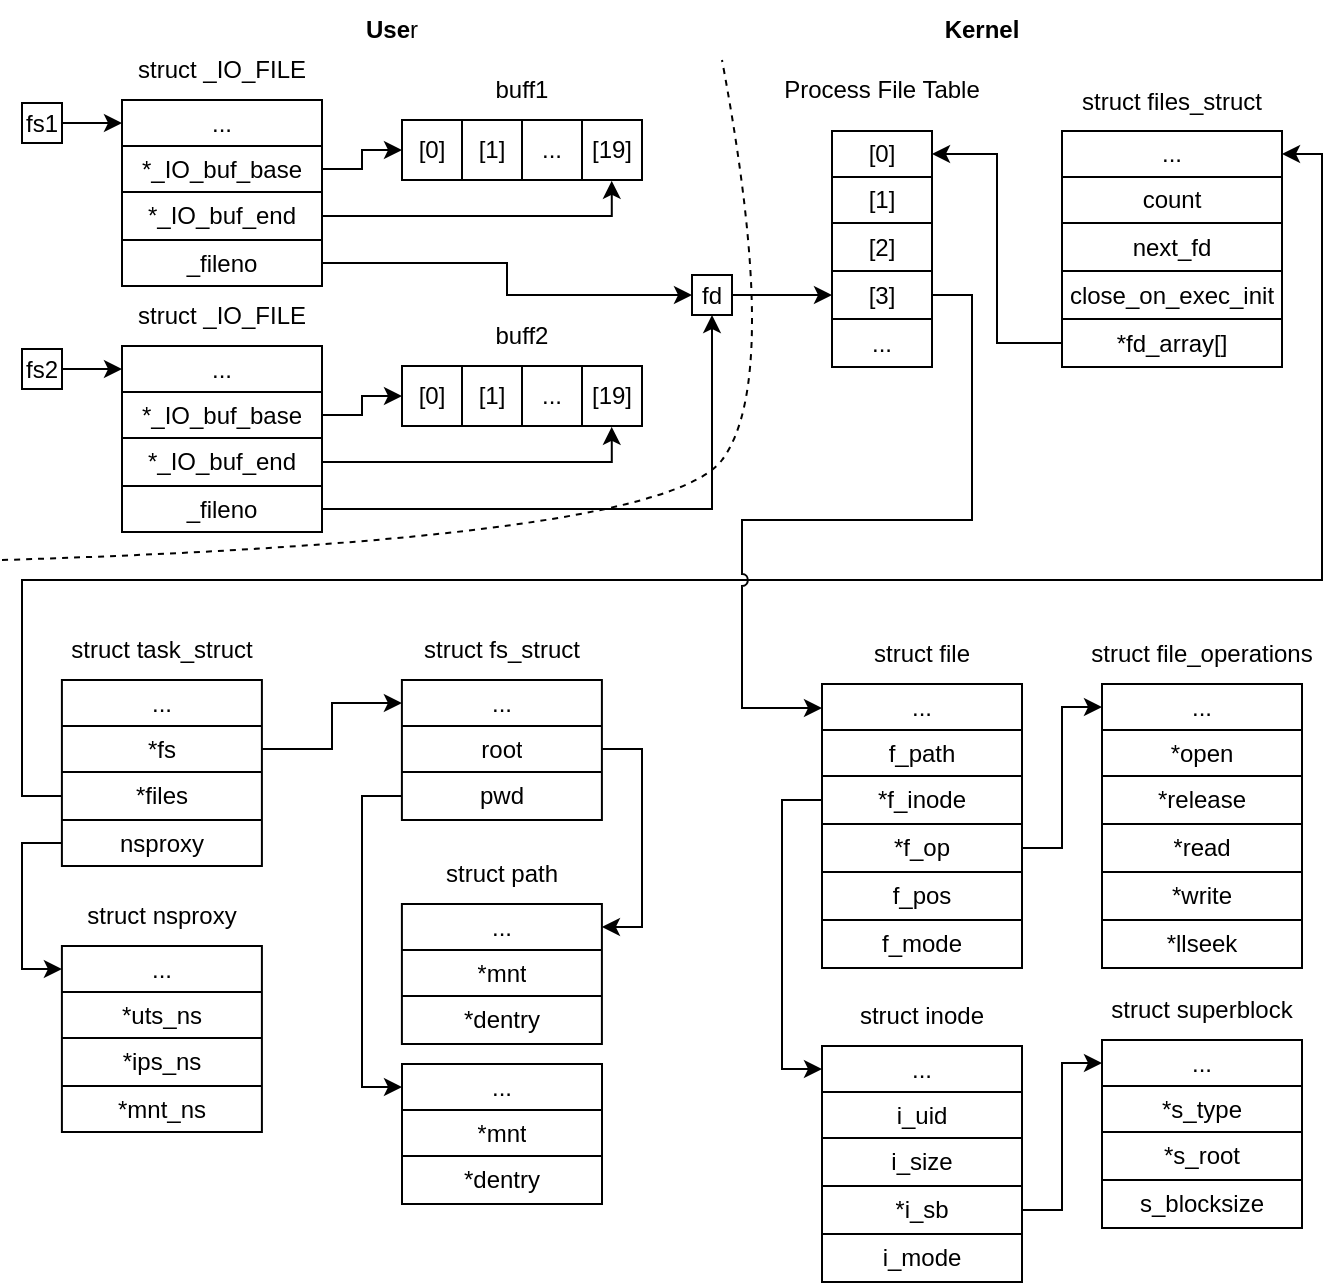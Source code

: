 <mxfile version="15.6.8" type="device"><diagram id="x1GnU7gSqUVkXfcLxDZt" name="Page-1"><mxGraphModel dx="1422" dy="762" grid="1" gridSize="10" guides="1" tooltips="1" connect="1" arrows="1" fold="1" page="1" pageScale="1" pageWidth="827" pageHeight="1169" math="0" shadow="0"><root><mxCell id="0"/><mxCell id="1" parent="0"/><mxCell id="FP6eLeNz5vjG0Wg2qkaE-1" value="" style="shape=table;html=1;whiteSpace=wrap;startSize=0;container=1;collapsible=0;childLayout=tableLayout;" vertex="1" parent="1"><mxGeometry x="59.95" y="350" width="100" height="93" as="geometry"/></mxCell><mxCell id="FP6eLeNz5vjG0Wg2qkaE-2" style="shape=tableRow;horizontal=0;startSize=0;swimlaneHead=0;swimlaneBody=0;top=0;left=0;bottom=0;right=0;collapsible=0;dropTarget=0;fillColor=none;points=[[0,0.5],[1,0.5]];portConstraint=eastwest;" vertex="1" parent="FP6eLeNz5vjG0Wg2qkaE-1"><mxGeometry width="100" height="23" as="geometry"/></mxCell><mxCell id="FP6eLeNz5vjG0Wg2qkaE-3" value="..." style="shape=partialRectangle;html=1;whiteSpace=wrap;connectable=0;fillColor=none;top=0;left=0;bottom=0;right=0;overflow=hidden;" vertex="1" parent="FP6eLeNz5vjG0Wg2qkaE-2"><mxGeometry width="100" height="23" as="geometry"><mxRectangle width="100" height="23" as="alternateBounds"/></mxGeometry></mxCell><mxCell id="FP6eLeNz5vjG0Wg2qkaE-4" value="" style="shape=tableRow;horizontal=0;startSize=0;swimlaneHead=0;swimlaneBody=0;top=0;left=0;bottom=0;right=0;collapsible=0;dropTarget=0;fillColor=none;points=[[0,0.5],[1,0.5]];portConstraint=eastwest;" vertex="1" parent="FP6eLeNz5vjG0Wg2qkaE-1"><mxGeometry y="23" width="100" height="23" as="geometry"/></mxCell><mxCell id="FP6eLeNz5vjG0Wg2qkaE-5" value="*fs" style="shape=partialRectangle;html=1;whiteSpace=wrap;connectable=0;fillColor=none;top=0;left=0;bottom=0;right=0;overflow=hidden;" vertex="1" parent="FP6eLeNz5vjG0Wg2qkaE-4"><mxGeometry width="100" height="23" as="geometry"><mxRectangle width="100" height="23" as="alternateBounds"/></mxGeometry></mxCell><mxCell id="FP6eLeNz5vjG0Wg2qkaE-6" value="" style="shape=tableRow;horizontal=0;startSize=0;swimlaneHead=0;swimlaneBody=0;top=0;left=0;bottom=0;right=0;collapsible=0;dropTarget=0;fillColor=none;points=[[0,0.5],[1,0.5]];portConstraint=eastwest;" vertex="1" parent="FP6eLeNz5vjG0Wg2qkaE-1"><mxGeometry y="46" width="100" height="24" as="geometry"/></mxCell><mxCell id="FP6eLeNz5vjG0Wg2qkaE-7" value="*files" style="shape=partialRectangle;html=1;whiteSpace=wrap;connectable=0;fillColor=none;top=0;left=0;bottom=0;right=0;overflow=hidden;" vertex="1" parent="FP6eLeNz5vjG0Wg2qkaE-6"><mxGeometry width="100" height="24" as="geometry"><mxRectangle width="100" height="24" as="alternateBounds"/></mxGeometry></mxCell><mxCell id="FP6eLeNz5vjG0Wg2qkaE-8" value="" style="shape=tableRow;horizontal=0;startSize=0;swimlaneHead=0;swimlaneBody=0;top=0;left=0;bottom=0;right=0;collapsible=0;dropTarget=0;fillColor=none;points=[[0,0.5],[1,0.5]];portConstraint=eastwest;" vertex="1" parent="FP6eLeNz5vjG0Wg2qkaE-1"><mxGeometry y="70" width="100" height="23" as="geometry"/></mxCell><mxCell id="FP6eLeNz5vjG0Wg2qkaE-9" value="nsproxy" style="shape=partialRectangle;html=1;whiteSpace=wrap;connectable=0;fillColor=none;top=0;left=0;bottom=0;right=0;overflow=hidden;" vertex="1" parent="FP6eLeNz5vjG0Wg2qkaE-8"><mxGeometry width="100" height="23" as="geometry"><mxRectangle width="100" height="23" as="alternateBounds"/></mxGeometry></mxCell><mxCell id="FP6eLeNz5vjG0Wg2qkaE-10" value="struct task_struct" style="text;html=1;strokeColor=none;fillColor=none;align=center;verticalAlign=middle;whiteSpace=wrap;rounded=0;" vertex="1" parent="1"><mxGeometry x="49.95" y="320" width="120" height="30" as="geometry"/></mxCell><mxCell id="FP6eLeNz5vjG0Wg2qkaE-11" value="" style="shape=table;html=1;whiteSpace=wrap;startSize=0;container=1;collapsible=0;childLayout=tableLayout;" vertex="1" parent="1"><mxGeometry x="59.95" y="483" width="100" height="93" as="geometry"/></mxCell><mxCell id="FP6eLeNz5vjG0Wg2qkaE-12" style="shape=tableRow;horizontal=0;startSize=0;swimlaneHead=0;swimlaneBody=0;top=0;left=0;bottom=0;right=0;collapsible=0;dropTarget=0;fillColor=none;points=[[0,0.5],[1,0.5]];portConstraint=eastwest;" vertex="1" parent="FP6eLeNz5vjG0Wg2qkaE-11"><mxGeometry width="100" height="23" as="geometry"/></mxCell><mxCell id="FP6eLeNz5vjG0Wg2qkaE-13" value="..." style="shape=partialRectangle;html=1;whiteSpace=wrap;connectable=0;fillColor=none;top=0;left=0;bottom=0;right=0;overflow=hidden;" vertex="1" parent="FP6eLeNz5vjG0Wg2qkaE-12"><mxGeometry width="100" height="23" as="geometry"><mxRectangle width="100" height="23" as="alternateBounds"/></mxGeometry></mxCell><mxCell id="FP6eLeNz5vjG0Wg2qkaE-14" value="" style="shape=tableRow;horizontal=0;startSize=0;swimlaneHead=0;swimlaneBody=0;top=0;left=0;bottom=0;right=0;collapsible=0;dropTarget=0;fillColor=none;points=[[0,0.5],[1,0.5]];portConstraint=eastwest;" vertex="1" parent="FP6eLeNz5vjG0Wg2qkaE-11"><mxGeometry y="23" width="100" height="23" as="geometry"/></mxCell><mxCell id="FP6eLeNz5vjG0Wg2qkaE-15" value="*uts_ns" style="shape=partialRectangle;html=1;whiteSpace=wrap;connectable=0;fillColor=none;top=0;left=0;bottom=0;right=0;overflow=hidden;" vertex="1" parent="FP6eLeNz5vjG0Wg2qkaE-14"><mxGeometry width="100" height="23" as="geometry"><mxRectangle width="100" height="23" as="alternateBounds"/></mxGeometry></mxCell><mxCell id="FP6eLeNz5vjG0Wg2qkaE-16" value="" style="shape=tableRow;horizontal=0;startSize=0;swimlaneHead=0;swimlaneBody=0;top=0;left=0;bottom=0;right=0;collapsible=0;dropTarget=0;fillColor=none;points=[[0,0.5],[1,0.5]];portConstraint=eastwest;" vertex="1" parent="FP6eLeNz5vjG0Wg2qkaE-11"><mxGeometry y="46" width="100" height="24" as="geometry"/></mxCell><mxCell id="FP6eLeNz5vjG0Wg2qkaE-17" value="*ips_ns" style="shape=partialRectangle;html=1;whiteSpace=wrap;connectable=0;fillColor=none;top=0;left=0;bottom=0;right=0;overflow=hidden;" vertex="1" parent="FP6eLeNz5vjG0Wg2qkaE-16"><mxGeometry width="100" height="24" as="geometry"><mxRectangle width="100" height="24" as="alternateBounds"/></mxGeometry></mxCell><mxCell id="FP6eLeNz5vjG0Wg2qkaE-18" value="" style="shape=tableRow;horizontal=0;startSize=0;swimlaneHead=0;swimlaneBody=0;top=0;left=0;bottom=0;right=0;collapsible=0;dropTarget=0;fillColor=none;points=[[0,0.5],[1,0.5]];portConstraint=eastwest;" vertex="1" parent="FP6eLeNz5vjG0Wg2qkaE-11"><mxGeometry y="70" width="100" height="23" as="geometry"/></mxCell><mxCell id="FP6eLeNz5vjG0Wg2qkaE-19" value="*mnt_ns" style="shape=partialRectangle;html=1;whiteSpace=wrap;connectable=0;fillColor=none;top=0;left=0;bottom=0;right=0;overflow=hidden;" vertex="1" parent="FP6eLeNz5vjG0Wg2qkaE-18"><mxGeometry width="100" height="23" as="geometry"><mxRectangle width="100" height="23" as="alternateBounds"/></mxGeometry></mxCell><mxCell id="FP6eLeNz5vjG0Wg2qkaE-20" value="struct nsproxy" style="text;html=1;strokeColor=none;fillColor=none;align=center;verticalAlign=middle;whiteSpace=wrap;rounded=0;" vertex="1" parent="1"><mxGeometry x="49.95" y="453" width="120" height="30" as="geometry"/></mxCell><mxCell id="FP6eLeNz5vjG0Wg2qkaE-21" style="edgeStyle=orthogonalEdgeStyle;rounded=0;orthogonalLoop=1;jettySize=auto;html=1;entryX=0;entryY=0.5;entryDx=0;entryDy=0;" edge="1" parent="1" source="FP6eLeNz5vjG0Wg2qkaE-8" target="FP6eLeNz5vjG0Wg2qkaE-12"><mxGeometry relative="1" as="geometry"/></mxCell><mxCell id="FP6eLeNz5vjG0Wg2qkaE-22" value="" style="shape=table;html=1;whiteSpace=wrap;startSize=0;container=1;collapsible=0;childLayout=tableLayout;" vertex="1" parent="1"><mxGeometry x="229.95" y="350" width="100" height="70" as="geometry"/></mxCell><mxCell id="FP6eLeNz5vjG0Wg2qkaE-23" style="shape=tableRow;horizontal=0;startSize=0;swimlaneHead=0;swimlaneBody=0;top=0;left=0;bottom=0;right=0;collapsible=0;dropTarget=0;fillColor=none;points=[[0,0.5],[1,0.5]];portConstraint=eastwest;" vertex="1" parent="FP6eLeNz5vjG0Wg2qkaE-22"><mxGeometry width="100" height="23" as="geometry"/></mxCell><mxCell id="FP6eLeNz5vjG0Wg2qkaE-24" value="..." style="shape=partialRectangle;html=1;whiteSpace=wrap;connectable=0;fillColor=none;top=0;left=0;bottom=0;right=0;overflow=hidden;" vertex="1" parent="FP6eLeNz5vjG0Wg2qkaE-23"><mxGeometry width="100" height="23" as="geometry"><mxRectangle width="100" height="23" as="alternateBounds"/></mxGeometry></mxCell><mxCell id="FP6eLeNz5vjG0Wg2qkaE-25" value="" style="shape=tableRow;horizontal=0;startSize=0;swimlaneHead=0;swimlaneBody=0;top=0;left=0;bottom=0;right=0;collapsible=0;dropTarget=0;fillColor=none;points=[[0,0.5],[1,0.5]];portConstraint=eastwest;" vertex="1" parent="FP6eLeNz5vjG0Wg2qkaE-22"><mxGeometry y="23" width="100" height="23" as="geometry"/></mxCell><mxCell id="FP6eLeNz5vjG0Wg2qkaE-26" value="root" style="shape=partialRectangle;html=1;whiteSpace=wrap;connectable=0;fillColor=none;top=0;left=0;bottom=0;right=0;overflow=hidden;" vertex="1" parent="FP6eLeNz5vjG0Wg2qkaE-25"><mxGeometry width="100" height="23" as="geometry"><mxRectangle width="100" height="23" as="alternateBounds"/></mxGeometry></mxCell><mxCell id="FP6eLeNz5vjG0Wg2qkaE-27" value="" style="shape=tableRow;horizontal=0;startSize=0;swimlaneHead=0;swimlaneBody=0;top=0;left=0;bottom=0;right=0;collapsible=0;dropTarget=0;fillColor=none;points=[[0,0.5],[1,0.5]];portConstraint=eastwest;" vertex="1" parent="FP6eLeNz5vjG0Wg2qkaE-22"><mxGeometry y="46" width="100" height="24" as="geometry"/></mxCell><mxCell id="FP6eLeNz5vjG0Wg2qkaE-28" value="pwd" style="shape=partialRectangle;html=1;whiteSpace=wrap;connectable=0;fillColor=none;top=0;left=0;bottom=0;right=0;overflow=hidden;" vertex="1" parent="FP6eLeNz5vjG0Wg2qkaE-27"><mxGeometry width="100" height="24" as="geometry"><mxRectangle width="100" height="24" as="alternateBounds"/></mxGeometry></mxCell><mxCell id="FP6eLeNz5vjG0Wg2qkaE-29" value="struct fs_struct" style="text;html=1;strokeColor=none;fillColor=none;align=center;verticalAlign=middle;whiteSpace=wrap;rounded=0;" vertex="1" parent="1"><mxGeometry x="219.95" y="320" width="120" height="30" as="geometry"/></mxCell><mxCell id="FP6eLeNz5vjG0Wg2qkaE-30" style="edgeStyle=orthogonalEdgeStyle;rounded=0;orthogonalLoop=1;jettySize=auto;html=1;entryX=0;entryY=0.5;entryDx=0;entryDy=0;" edge="1" parent="1" source="FP6eLeNz5vjG0Wg2qkaE-4" target="FP6eLeNz5vjG0Wg2qkaE-23"><mxGeometry relative="1" as="geometry"/></mxCell><mxCell id="FP6eLeNz5vjG0Wg2qkaE-31" value="" style="shape=table;html=1;whiteSpace=wrap;startSize=0;container=1;collapsible=0;childLayout=tableLayout;" vertex="1" parent="1"><mxGeometry x="229.95" y="462" width="100" height="70" as="geometry"/></mxCell><mxCell id="FP6eLeNz5vjG0Wg2qkaE-32" style="shape=tableRow;horizontal=0;startSize=0;swimlaneHead=0;swimlaneBody=0;top=0;left=0;bottom=0;right=0;collapsible=0;dropTarget=0;fillColor=none;points=[[0,0.5],[1,0.5]];portConstraint=eastwest;" vertex="1" parent="FP6eLeNz5vjG0Wg2qkaE-31"><mxGeometry width="100" height="23" as="geometry"/></mxCell><mxCell id="FP6eLeNz5vjG0Wg2qkaE-33" value="..." style="shape=partialRectangle;html=1;whiteSpace=wrap;connectable=0;fillColor=none;top=0;left=0;bottom=0;right=0;overflow=hidden;" vertex="1" parent="FP6eLeNz5vjG0Wg2qkaE-32"><mxGeometry width="100" height="23" as="geometry"><mxRectangle width="100" height="23" as="alternateBounds"/></mxGeometry></mxCell><mxCell id="FP6eLeNz5vjG0Wg2qkaE-34" value="" style="shape=tableRow;horizontal=0;startSize=0;swimlaneHead=0;swimlaneBody=0;top=0;left=0;bottom=0;right=0;collapsible=0;dropTarget=0;fillColor=none;points=[[0,0.5],[1,0.5]];portConstraint=eastwest;" vertex="1" parent="FP6eLeNz5vjG0Wg2qkaE-31"><mxGeometry y="23" width="100" height="23" as="geometry"/></mxCell><mxCell id="FP6eLeNz5vjG0Wg2qkaE-35" value="*mnt" style="shape=partialRectangle;html=1;whiteSpace=wrap;connectable=0;fillColor=none;top=0;left=0;bottom=0;right=0;overflow=hidden;" vertex="1" parent="FP6eLeNz5vjG0Wg2qkaE-34"><mxGeometry width="100" height="23" as="geometry"><mxRectangle width="100" height="23" as="alternateBounds"/></mxGeometry></mxCell><mxCell id="FP6eLeNz5vjG0Wg2qkaE-36" value="" style="shape=tableRow;horizontal=0;startSize=0;swimlaneHead=0;swimlaneBody=0;top=0;left=0;bottom=0;right=0;collapsible=0;dropTarget=0;fillColor=none;points=[[0,0.5],[1,0.5]];portConstraint=eastwest;" vertex="1" parent="FP6eLeNz5vjG0Wg2qkaE-31"><mxGeometry y="46" width="100" height="24" as="geometry"/></mxCell><mxCell id="FP6eLeNz5vjG0Wg2qkaE-37" value="*dentry" style="shape=partialRectangle;html=1;whiteSpace=wrap;connectable=0;fillColor=none;top=0;left=0;bottom=0;right=0;overflow=hidden;" vertex="1" parent="FP6eLeNz5vjG0Wg2qkaE-36"><mxGeometry width="100" height="24" as="geometry"><mxRectangle width="100" height="24" as="alternateBounds"/></mxGeometry></mxCell><mxCell id="FP6eLeNz5vjG0Wg2qkaE-38" value="struct path" style="text;html=1;strokeColor=none;fillColor=none;align=center;verticalAlign=middle;whiteSpace=wrap;rounded=0;" vertex="1" parent="1"><mxGeometry x="219.95" y="432" width="120" height="30" as="geometry"/></mxCell><mxCell id="FP6eLeNz5vjG0Wg2qkaE-39" value="" style="shape=table;html=1;whiteSpace=wrap;startSize=0;container=1;collapsible=0;childLayout=tableLayout;" vertex="1" parent="1"><mxGeometry x="230" y="542" width="100" height="70" as="geometry"/></mxCell><mxCell id="FP6eLeNz5vjG0Wg2qkaE-40" style="shape=tableRow;horizontal=0;startSize=0;swimlaneHead=0;swimlaneBody=0;top=0;left=0;bottom=0;right=0;collapsible=0;dropTarget=0;fillColor=none;points=[[0,0.5],[1,0.5]];portConstraint=eastwest;" vertex="1" parent="FP6eLeNz5vjG0Wg2qkaE-39"><mxGeometry width="100" height="23" as="geometry"/></mxCell><mxCell id="FP6eLeNz5vjG0Wg2qkaE-41" value="..." style="shape=partialRectangle;html=1;whiteSpace=wrap;connectable=0;fillColor=none;top=0;left=0;bottom=0;right=0;overflow=hidden;" vertex="1" parent="FP6eLeNz5vjG0Wg2qkaE-40"><mxGeometry width="100" height="23" as="geometry"><mxRectangle width="100" height="23" as="alternateBounds"/></mxGeometry></mxCell><mxCell id="FP6eLeNz5vjG0Wg2qkaE-42" value="" style="shape=tableRow;horizontal=0;startSize=0;swimlaneHead=0;swimlaneBody=0;top=0;left=0;bottom=0;right=0;collapsible=0;dropTarget=0;fillColor=none;points=[[0,0.5],[1,0.5]];portConstraint=eastwest;" vertex="1" parent="FP6eLeNz5vjG0Wg2qkaE-39"><mxGeometry y="23" width="100" height="23" as="geometry"/></mxCell><mxCell id="FP6eLeNz5vjG0Wg2qkaE-43" value="*mnt" style="shape=partialRectangle;html=1;whiteSpace=wrap;connectable=0;fillColor=none;top=0;left=0;bottom=0;right=0;overflow=hidden;" vertex="1" parent="FP6eLeNz5vjG0Wg2qkaE-42"><mxGeometry width="100" height="23" as="geometry"><mxRectangle width="100" height="23" as="alternateBounds"/></mxGeometry></mxCell><mxCell id="FP6eLeNz5vjG0Wg2qkaE-44" value="" style="shape=tableRow;horizontal=0;startSize=0;swimlaneHead=0;swimlaneBody=0;top=0;left=0;bottom=0;right=0;collapsible=0;dropTarget=0;fillColor=none;points=[[0,0.5],[1,0.5]];portConstraint=eastwest;" vertex="1" parent="FP6eLeNz5vjG0Wg2qkaE-39"><mxGeometry y="46" width="100" height="24" as="geometry"/></mxCell><mxCell id="FP6eLeNz5vjG0Wg2qkaE-45" value="*dentry" style="shape=partialRectangle;html=1;whiteSpace=wrap;connectable=0;fillColor=none;top=0;left=0;bottom=0;right=0;overflow=hidden;" vertex="1" parent="FP6eLeNz5vjG0Wg2qkaE-44"><mxGeometry width="100" height="24" as="geometry"><mxRectangle width="100" height="24" as="alternateBounds"/></mxGeometry></mxCell><mxCell id="FP6eLeNz5vjG0Wg2qkaE-46" value="" style="shape=table;html=1;whiteSpace=wrap;startSize=0;container=1;collapsible=0;childLayout=tableLayout;" vertex="1" parent="1"><mxGeometry x="560" y="75.5" width="110" height="118" as="geometry"/></mxCell><mxCell id="FP6eLeNz5vjG0Wg2qkaE-47" style="shape=tableRow;horizontal=0;startSize=0;swimlaneHead=0;swimlaneBody=0;top=0;left=0;bottom=0;right=0;collapsible=0;dropTarget=0;fillColor=none;points=[[0,0.5],[1,0.5]];portConstraint=eastwest;" vertex="1" parent="FP6eLeNz5vjG0Wg2qkaE-46"><mxGeometry width="110" height="23" as="geometry"/></mxCell><mxCell id="FP6eLeNz5vjG0Wg2qkaE-48" value="..." style="shape=partialRectangle;html=1;whiteSpace=wrap;connectable=0;fillColor=none;top=0;left=0;bottom=0;right=0;overflow=hidden;" vertex="1" parent="FP6eLeNz5vjG0Wg2qkaE-47"><mxGeometry width="110" height="23" as="geometry"><mxRectangle width="110" height="23" as="alternateBounds"/></mxGeometry></mxCell><mxCell id="FP6eLeNz5vjG0Wg2qkaE-49" value="" style="shape=tableRow;horizontal=0;startSize=0;swimlaneHead=0;swimlaneBody=0;top=0;left=0;bottom=0;right=0;collapsible=0;dropTarget=0;fillColor=none;points=[[0,0.5],[1,0.5]];portConstraint=eastwest;" vertex="1" parent="FP6eLeNz5vjG0Wg2qkaE-46"><mxGeometry y="23" width="110" height="23" as="geometry"/></mxCell><mxCell id="FP6eLeNz5vjG0Wg2qkaE-50" value="count" style="shape=partialRectangle;html=1;whiteSpace=wrap;connectable=0;fillColor=none;top=0;left=0;bottom=0;right=0;overflow=hidden;" vertex="1" parent="FP6eLeNz5vjG0Wg2qkaE-49"><mxGeometry width="110" height="23" as="geometry"><mxRectangle width="110" height="23" as="alternateBounds"/></mxGeometry></mxCell><mxCell id="FP6eLeNz5vjG0Wg2qkaE-51" value="" style="shape=tableRow;horizontal=0;startSize=0;swimlaneHead=0;swimlaneBody=0;top=0;left=0;bottom=0;right=0;collapsible=0;dropTarget=0;fillColor=none;points=[[0,0.5],[1,0.5]];portConstraint=eastwest;" vertex="1" parent="FP6eLeNz5vjG0Wg2qkaE-46"><mxGeometry y="46" width="110" height="24" as="geometry"/></mxCell><mxCell id="FP6eLeNz5vjG0Wg2qkaE-52" value="next_fd" style="shape=partialRectangle;html=1;whiteSpace=wrap;connectable=0;fillColor=none;top=0;left=0;bottom=0;right=0;overflow=hidden;" vertex="1" parent="FP6eLeNz5vjG0Wg2qkaE-51"><mxGeometry width="110" height="24" as="geometry"><mxRectangle width="110" height="24" as="alternateBounds"/></mxGeometry></mxCell><mxCell id="FP6eLeNz5vjG0Wg2qkaE-53" style="shape=tableRow;horizontal=0;startSize=0;swimlaneHead=0;swimlaneBody=0;top=0;left=0;bottom=0;right=0;collapsible=0;dropTarget=0;fillColor=none;points=[[0,0.5],[1,0.5]];portConstraint=eastwest;" vertex="1" parent="FP6eLeNz5vjG0Wg2qkaE-46"><mxGeometry y="70" width="110" height="24" as="geometry"/></mxCell><mxCell id="FP6eLeNz5vjG0Wg2qkaE-54" value="close_on_exec_init" style="shape=partialRectangle;html=1;whiteSpace=wrap;connectable=0;fillColor=none;top=0;left=0;bottom=0;right=0;overflow=hidden;" vertex="1" parent="FP6eLeNz5vjG0Wg2qkaE-53"><mxGeometry width="110" height="24" as="geometry"><mxRectangle width="110" height="24" as="alternateBounds"/></mxGeometry></mxCell><mxCell id="FP6eLeNz5vjG0Wg2qkaE-55" style="shape=tableRow;horizontal=0;startSize=0;swimlaneHead=0;swimlaneBody=0;top=0;left=0;bottom=0;right=0;collapsible=0;dropTarget=0;fillColor=none;points=[[0,0.5],[1,0.5]];portConstraint=eastwest;" vertex="1" parent="FP6eLeNz5vjG0Wg2qkaE-46"><mxGeometry y="94" width="110" height="24" as="geometry"/></mxCell><mxCell id="FP6eLeNz5vjG0Wg2qkaE-56" value="*fd_array[]" style="shape=partialRectangle;html=1;whiteSpace=wrap;connectable=0;fillColor=none;top=0;left=0;bottom=0;right=0;overflow=hidden;" vertex="1" parent="FP6eLeNz5vjG0Wg2qkaE-55"><mxGeometry width="110" height="24" as="geometry"><mxRectangle width="110" height="24" as="alternateBounds"/></mxGeometry></mxCell><mxCell id="FP6eLeNz5vjG0Wg2qkaE-57" value="struct files_struct" style="text;html=1;strokeColor=none;fillColor=none;align=center;verticalAlign=middle;whiteSpace=wrap;rounded=0;" vertex="1" parent="1"><mxGeometry x="560" y="45.5" width="110" height="30" as="geometry"/></mxCell><mxCell id="FP6eLeNz5vjG0Wg2qkaE-58" value="" style="shape=table;html=1;whiteSpace=wrap;startSize=0;container=1;collapsible=0;childLayout=tableLayout;" vertex="1" parent="1"><mxGeometry x="440" y="352" width="100" height="142" as="geometry"/></mxCell><mxCell id="FP6eLeNz5vjG0Wg2qkaE-59" style="shape=tableRow;horizontal=0;startSize=0;swimlaneHead=0;swimlaneBody=0;top=0;left=0;bottom=0;right=0;collapsible=0;dropTarget=0;fillColor=none;points=[[0,0.5],[1,0.5]];portConstraint=eastwest;" vertex="1" parent="FP6eLeNz5vjG0Wg2qkaE-58"><mxGeometry width="100" height="23" as="geometry"/></mxCell><mxCell id="FP6eLeNz5vjG0Wg2qkaE-60" value="..." style="shape=partialRectangle;html=1;whiteSpace=wrap;connectable=0;fillColor=none;top=0;left=0;bottom=0;right=0;overflow=hidden;" vertex="1" parent="FP6eLeNz5vjG0Wg2qkaE-59"><mxGeometry width="100" height="23" as="geometry"><mxRectangle width="100" height="23" as="alternateBounds"/></mxGeometry></mxCell><mxCell id="FP6eLeNz5vjG0Wg2qkaE-61" value="" style="shape=tableRow;horizontal=0;startSize=0;swimlaneHead=0;swimlaneBody=0;top=0;left=0;bottom=0;right=0;collapsible=0;dropTarget=0;fillColor=none;points=[[0,0.5],[1,0.5]];portConstraint=eastwest;" vertex="1" parent="FP6eLeNz5vjG0Wg2qkaE-58"><mxGeometry y="23" width="100" height="23" as="geometry"/></mxCell><mxCell id="FP6eLeNz5vjG0Wg2qkaE-62" value="f_path" style="shape=partialRectangle;html=1;whiteSpace=wrap;connectable=0;fillColor=none;top=0;left=0;bottom=0;right=0;overflow=hidden;" vertex="1" parent="FP6eLeNz5vjG0Wg2qkaE-61"><mxGeometry width="100" height="23" as="geometry"><mxRectangle width="100" height="23" as="alternateBounds"/></mxGeometry></mxCell><mxCell id="FP6eLeNz5vjG0Wg2qkaE-63" value="" style="shape=tableRow;horizontal=0;startSize=0;swimlaneHead=0;swimlaneBody=0;top=0;left=0;bottom=0;right=0;collapsible=0;dropTarget=0;fillColor=none;points=[[0,0.5],[1,0.5]];portConstraint=eastwest;" vertex="1" parent="FP6eLeNz5vjG0Wg2qkaE-58"><mxGeometry y="46" width="100" height="24" as="geometry"/></mxCell><mxCell id="FP6eLeNz5vjG0Wg2qkaE-64" value="*f_inode" style="shape=partialRectangle;html=1;whiteSpace=wrap;connectable=0;fillColor=none;top=0;left=0;bottom=0;right=0;overflow=hidden;" vertex="1" parent="FP6eLeNz5vjG0Wg2qkaE-63"><mxGeometry width="100" height="24" as="geometry"><mxRectangle width="100" height="24" as="alternateBounds"/></mxGeometry></mxCell><mxCell id="FP6eLeNz5vjG0Wg2qkaE-65" style="shape=tableRow;horizontal=0;startSize=0;swimlaneHead=0;swimlaneBody=0;top=0;left=0;bottom=0;right=0;collapsible=0;dropTarget=0;fillColor=none;points=[[0,0.5],[1,0.5]];portConstraint=eastwest;" vertex="1" parent="FP6eLeNz5vjG0Wg2qkaE-58"><mxGeometry y="70" width="100" height="24" as="geometry"/></mxCell><mxCell id="FP6eLeNz5vjG0Wg2qkaE-66" value="*f_op" style="shape=partialRectangle;html=1;whiteSpace=wrap;connectable=0;fillColor=none;top=0;left=0;bottom=0;right=0;overflow=hidden;" vertex="1" parent="FP6eLeNz5vjG0Wg2qkaE-65"><mxGeometry width="100" height="24" as="geometry"><mxRectangle width="100" height="24" as="alternateBounds"/></mxGeometry></mxCell><mxCell id="FP6eLeNz5vjG0Wg2qkaE-67" style="shape=tableRow;horizontal=0;startSize=0;swimlaneHead=0;swimlaneBody=0;top=0;left=0;bottom=0;right=0;collapsible=0;dropTarget=0;fillColor=none;points=[[0,0.5],[1,0.5]];portConstraint=eastwest;" vertex="1" parent="FP6eLeNz5vjG0Wg2qkaE-58"><mxGeometry y="94" width="100" height="24" as="geometry"/></mxCell><mxCell id="FP6eLeNz5vjG0Wg2qkaE-68" value="f_pos" style="shape=partialRectangle;html=1;whiteSpace=wrap;connectable=0;fillColor=none;top=0;left=0;bottom=0;right=0;overflow=hidden;" vertex="1" parent="FP6eLeNz5vjG0Wg2qkaE-67"><mxGeometry width="100" height="24" as="geometry"><mxRectangle width="100" height="24" as="alternateBounds"/></mxGeometry></mxCell><mxCell id="FP6eLeNz5vjG0Wg2qkaE-69" style="shape=tableRow;horizontal=0;startSize=0;swimlaneHead=0;swimlaneBody=0;top=0;left=0;bottom=0;right=0;collapsible=0;dropTarget=0;fillColor=none;points=[[0,0.5],[1,0.5]];portConstraint=eastwest;" vertex="1" parent="FP6eLeNz5vjG0Wg2qkaE-58"><mxGeometry y="118" width="100" height="24" as="geometry"/></mxCell><mxCell id="FP6eLeNz5vjG0Wg2qkaE-70" value="f_mode" style="shape=partialRectangle;html=1;whiteSpace=wrap;connectable=0;fillColor=none;top=0;left=0;bottom=0;right=0;overflow=hidden;" vertex="1" parent="FP6eLeNz5vjG0Wg2qkaE-69"><mxGeometry width="100" height="24" as="geometry"><mxRectangle width="100" height="24" as="alternateBounds"/></mxGeometry></mxCell><mxCell id="FP6eLeNz5vjG0Wg2qkaE-71" value="struct file" style="text;html=1;strokeColor=none;fillColor=none;align=center;verticalAlign=middle;whiteSpace=wrap;rounded=0;" vertex="1" parent="1"><mxGeometry x="430" y="322" width="120" height="30" as="geometry"/></mxCell><mxCell id="FP6eLeNz5vjG0Wg2qkaE-72" value="" style="shape=table;html=1;whiteSpace=wrap;startSize=0;container=1;collapsible=0;childLayout=tableLayout;" vertex="1" parent="1"><mxGeometry x="440" y="533" width="100" height="118" as="geometry"/></mxCell><mxCell id="FP6eLeNz5vjG0Wg2qkaE-73" style="shape=tableRow;horizontal=0;startSize=0;swimlaneHead=0;swimlaneBody=0;top=0;left=0;bottom=0;right=0;collapsible=0;dropTarget=0;fillColor=none;points=[[0,0.5],[1,0.5]];portConstraint=eastwest;" vertex="1" parent="FP6eLeNz5vjG0Wg2qkaE-72"><mxGeometry width="100" height="23" as="geometry"/></mxCell><mxCell id="FP6eLeNz5vjG0Wg2qkaE-74" value="..." style="shape=partialRectangle;html=1;whiteSpace=wrap;connectable=0;fillColor=none;top=0;left=0;bottom=0;right=0;overflow=hidden;" vertex="1" parent="FP6eLeNz5vjG0Wg2qkaE-73"><mxGeometry width="100" height="23" as="geometry"><mxRectangle width="100" height="23" as="alternateBounds"/></mxGeometry></mxCell><mxCell id="FP6eLeNz5vjG0Wg2qkaE-75" value="" style="shape=tableRow;horizontal=0;startSize=0;swimlaneHead=0;swimlaneBody=0;top=0;left=0;bottom=0;right=0;collapsible=0;dropTarget=0;fillColor=none;points=[[0,0.5],[1,0.5]];portConstraint=eastwest;" vertex="1" parent="FP6eLeNz5vjG0Wg2qkaE-72"><mxGeometry y="23" width="100" height="23" as="geometry"/></mxCell><mxCell id="FP6eLeNz5vjG0Wg2qkaE-76" value="i_uid" style="shape=partialRectangle;html=1;whiteSpace=wrap;connectable=0;fillColor=none;top=0;left=0;bottom=0;right=0;overflow=hidden;" vertex="1" parent="FP6eLeNz5vjG0Wg2qkaE-75"><mxGeometry width="100" height="23" as="geometry"><mxRectangle width="100" height="23" as="alternateBounds"/></mxGeometry></mxCell><mxCell id="FP6eLeNz5vjG0Wg2qkaE-77" value="" style="shape=tableRow;horizontal=0;startSize=0;swimlaneHead=0;swimlaneBody=0;top=0;left=0;bottom=0;right=0;collapsible=0;dropTarget=0;fillColor=none;points=[[0,0.5],[1,0.5]];portConstraint=eastwest;" vertex="1" parent="FP6eLeNz5vjG0Wg2qkaE-72"><mxGeometry y="46" width="100" height="24" as="geometry"/></mxCell><mxCell id="FP6eLeNz5vjG0Wg2qkaE-78" value="i_size" style="shape=partialRectangle;html=1;whiteSpace=wrap;connectable=0;fillColor=none;top=0;left=0;bottom=0;right=0;overflow=hidden;" vertex="1" parent="FP6eLeNz5vjG0Wg2qkaE-77"><mxGeometry width="100" height="24" as="geometry"><mxRectangle width="100" height="24" as="alternateBounds"/></mxGeometry></mxCell><mxCell id="FP6eLeNz5vjG0Wg2qkaE-79" style="shape=tableRow;horizontal=0;startSize=0;swimlaneHead=0;swimlaneBody=0;top=0;left=0;bottom=0;right=0;collapsible=0;dropTarget=0;fillColor=none;points=[[0,0.5],[1,0.5]];portConstraint=eastwest;" vertex="1" parent="FP6eLeNz5vjG0Wg2qkaE-72"><mxGeometry y="70" width="100" height="24" as="geometry"/></mxCell><mxCell id="FP6eLeNz5vjG0Wg2qkaE-80" value="*i_sb" style="shape=partialRectangle;html=1;whiteSpace=wrap;connectable=0;fillColor=none;top=0;left=0;bottom=0;right=0;overflow=hidden;" vertex="1" parent="FP6eLeNz5vjG0Wg2qkaE-79"><mxGeometry width="100" height="24" as="geometry"><mxRectangle width="100" height="24" as="alternateBounds"/></mxGeometry></mxCell><mxCell id="FP6eLeNz5vjG0Wg2qkaE-81" style="shape=tableRow;horizontal=0;startSize=0;swimlaneHead=0;swimlaneBody=0;top=0;left=0;bottom=0;right=0;collapsible=0;dropTarget=0;fillColor=none;points=[[0,0.5],[1,0.5]];portConstraint=eastwest;" vertex="1" parent="FP6eLeNz5vjG0Wg2qkaE-72"><mxGeometry y="94" width="100" height="24" as="geometry"/></mxCell><mxCell id="FP6eLeNz5vjG0Wg2qkaE-82" value="i_mode" style="shape=partialRectangle;html=1;whiteSpace=wrap;connectable=0;fillColor=none;top=0;left=0;bottom=0;right=0;overflow=hidden;" vertex="1" parent="FP6eLeNz5vjG0Wg2qkaE-81"><mxGeometry width="100" height="24" as="geometry"><mxRectangle width="100" height="24" as="alternateBounds"/></mxGeometry></mxCell><mxCell id="FP6eLeNz5vjG0Wg2qkaE-83" value="struct inode" style="text;html=1;strokeColor=none;fillColor=none;align=center;verticalAlign=middle;whiteSpace=wrap;rounded=0;" vertex="1" parent="1"><mxGeometry x="430" y="503" width="120" height="30" as="geometry"/></mxCell><mxCell id="FP6eLeNz5vjG0Wg2qkaE-84" value="" style="shape=table;html=1;whiteSpace=wrap;startSize=0;container=1;collapsible=0;childLayout=tableLayout;" vertex="1" parent="1"><mxGeometry x="580" y="530" width="100" height="94" as="geometry"/></mxCell><mxCell id="FP6eLeNz5vjG0Wg2qkaE-85" style="shape=tableRow;horizontal=0;startSize=0;swimlaneHead=0;swimlaneBody=0;top=0;left=0;bottom=0;right=0;collapsible=0;dropTarget=0;fillColor=none;points=[[0,0.5],[1,0.5]];portConstraint=eastwest;" vertex="1" parent="FP6eLeNz5vjG0Wg2qkaE-84"><mxGeometry width="100" height="23" as="geometry"/></mxCell><mxCell id="FP6eLeNz5vjG0Wg2qkaE-86" value="..." style="shape=partialRectangle;html=1;whiteSpace=wrap;connectable=0;fillColor=none;top=0;left=0;bottom=0;right=0;overflow=hidden;" vertex="1" parent="FP6eLeNz5vjG0Wg2qkaE-85"><mxGeometry width="100" height="23" as="geometry"><mxRectangle width="100" height="23" as="alternateBounds"/></mxGeometry></mxCell><mxCell id="FP6eLeNz5vjG0Wg2qkaE-87" value="" style="shape=tableRow;horizontal=0;startSize=0;swimlaneHead=0;swimlaneBody=0;top=0;left=0;bottom=0;right=0;collapsible=0;dropTarget=0;fillColor=none;points=[[0,0.5],[1,0.5]];portConstraint=eastwest;" vertex="1" parent="FP6eLeNz5vjG0Wg2qkaE-84"><mxGeometry y="23" width="100" height="23" as="geometry"/></mxCell><mxCell id="FP6eLeNz5vjG0Wg2qkaE-88" value="*s_type" style="shape=partialRectangle;html=1;whiteSpace=wrap;connectable=0;fillColor=none;top=0;left=0;bottom=0;right=0;overflow=hidden;" vertex="1" parent="FP6eLeNz5vjG0Wg2qkaE-87"><mxGeometry width="100" height="23" as="geometry"><mxRectangle width="100" height="23" as="alternateBounds"/></mxGeometry></mxCell><mxCell id="FP6eLeNz5vjG0Wg2qkaE-89" value="" style="shape=tableRow;horizontal=0;startSize=0;swimlaneHead=0;swimlaneBody=0;top=0;left=0;bottom=0;right=0;collapsible=0;dropTarget=0;fillColor=none;points=[[0,0.5],[1,0.5]];portConstraint=eastwest;" vertex="1" parent="FP6eLeNz5vjG0Wg2qkaE-84"><mxGeometry y="46" width="100" height="24" as="geometry"/></mxCell><mxCell id="FP6eLeNz5vjG0Wg2qkaE-90" value="*s_root" style="shape=partialRectangle;html=1;whiteSpace=wrap;connectable=0;fillColor=none;top=0;left=0;bottom=0;right=0;overflow=hidden;" vertex="1" parent="FP6eLeNz5vjG0Wg2qkaE-89"><mxGeometry width="100" height="24" as="geometry"><mxRectangle width="100" height="24" as="alternateBounds"/></mxGeometry></mxCell><mxCell id="FP6eLeNz5vjG0Wg2qkaE-91" style="shape=tableRow;horizontal=0;startSize=0;swimlaneHead=0;swimlaneBody=0;top=0;left=0;bottom=0;right=0;collapsible=0;dropTarget=0;fillColor=none;points=[[0,0.5],[1,0.5]];portConstraint=eastwest;" vertex="1" parent="FP6eLeNz5vjG0Wg2qkaE-84"><mxGeometry y="70" width="100" height="24" as="geometry"/></mxCell><mxCell id="FP6eLeNz5vjG0Wg2qkaE-92" value="s_blocksize" style="shape=partialRectangle;html=1;whiteSpace=wrap;connectable=0;fillColor=none;top=0;left=0;bottom=0;right=0;overflow=hidden;" vertex="1" parent="FP6eLeNz5vjG0Wg2qkaE-91"><mxGeometry width="100" height="24" as="geometry"><mxRectangle width="100" height="24" as="alternateBounds"/></mxGeometry></mxCell><mxCell id="FP6eLeNz5vjG0Wg2qkaE-93" value="struct superblock" style="text;html=1;strokeColor=none;fillColor=none;align=center;verticalAlign=middle;whiteSpace=wrap;rounded=0;" vertex="1" parent="1"><mxGeometry x="570" y="500" width="120" height="30" as="geometry"/></mxCell><mxCell id="FP6eLeNz5vjG0Wg2qkaE-94" value="" style="shape=table;html=1;whiteSpace=wrap;startSize=0;container=1;collapsible=0;childLayout=tableLayout;" vertex="1" parent="1"><mxGeometry x="580" y="352" width="100" height="142" as="geometry"/></mxCell><mxCell id="FP6eLeNz5vjG0Wg2qkaE-95" style="shape=tableRow;horizontal=0;startSize=0;swimlaneHead=0;swimlaneBody=0;top=0;left=0;bottom=0;right=0;collapsible=0;dropTarget=0;fillColor=none;points=[[0,0.5],[1,0.5]];portConstraint=eastwest;" vertex="1" parent="FP6eLeNz5vjG0Wg2qkaE-94"><mxGeometry width="100" height="23" as="geometry"/></mxCell><mxCell id="FP6eLeNz5vjG0Wg2qkaE-96" value="..." style="shape=partialRectangle;html=1;whiteSpace=wrap;connectable=0;fillColor=none;top=0;left=0;bottom=0;right=0;overflow=hidden;" vertex="1" parent="FP6eLeNz5vjG0Wg2qkaE-95"><mxGeometry width="100" height="23" as="geometry"><mxRectangle width="100" height="23" as="alternateBounds"/></mxGeometry></mxCell><mxCell id="FP6eLeNz5vjG0Wg2qkaE-97" value="" style="shape=tableRow;horizontal=0;startSize=0;swimlaneHead=0;swimlaneBody=0;top=0;left=0;bottom=0;right=0;collapsible=0;dropTarget=0;fillColor=none;points=[[0,0.5],[1,0.5]];portConstraint=eastwest;" vertex="1" parent="FP6eLeNz5vjG0Wg2qkaE-94"><mxGeometry y="23" width="100" height="23" as="geometry"/></mxCell><mxCell id="FP6eLeNz5vjG0Wg2qkaE-98" value="*open" style="shape=partialRectangle;html=1;whiteSpace=wrap;connectable=0;fillColor=none;top=0;left=0;bottom=0;right=0;overflow=hidden;" vertex="1" parent="FP6eLeNz5vjG0Wg2qkaE-97"><mxGeometry width="100" height="23" as="geometry"><mxRectangle width="100" height="23" as="alternateBounds"/></mxGeometry></mxCell><mxCell id="FP6eLeNz5vjG0Wg2qkaE-99" value="" style="shape=tableRow;horizontal=0;startSize=0;swimlaneHead=0;swimlaneBody=0;top=0;left=0;bottom=0;right=0;collapsible=0;dropTarget=0;fillColor=none;points=[[0,0.5],[1,0.5]];portConstraint=eastwest;" vertex="1" parent="FP6eLeNz5vjG0Wg2qkaE-94"><mxGeometry y="46" width="100" height="24" as="geometry"/></mxCell><mxCell id="FP6eLeNz5vjG0Wg2qkaE-100" value="*release" style="shape=partialRectangle;html=1;whiteSpace=wrap;connectable=0;fillColor=none;top=0;left=0;bottom=0;right=0;overflow=hidden;" vertex="1" parent="FP6eLeNz5vjG0Wg2qkaE-99"><mxGeometry width="100" height="24" as="geometry"><mxRectangle width="100" height="24" as="alternateBounds"/></mxGeometry></mxCell><mxCell id="FP6eLeNz5vjG0Wg2qkaE-101" style="shape=tableRow;horizontal=0;startSize=0;swimlaneHead=0;swimlaneBody=0;top=0;left=0;bottom=0;right=0;collapsible=0;dropTarget=0;fillColor=none;points=[[0,0.5],[1,0.5]];portConstraint=eastwest;" vertex="1" parent="FP6eLeNz5vjG0Wg2qkaE-94"><mxGeometry y="70" width="100" height="24" as="geometry"/></mxCell><mxCell id="FP6eLeNz5vjG0Wg2qkaE-102" value="*read" style="shape=partialRectangle;html=1;whiteSpace=wrap;connectable=0;fillColor=none;top=0;left=0;bottom=0;right=0;overflow=hidden;" vertex="1" parent="FP6eLeNz5vjG0Wg2qkaE-101"><mxGeometry width="100" height="24" as="geometry"><mxRectangle width="100" height="24" as="alternateBounds"/></mxGeometry></mxCell><mxCell id="FP6eLeNz5vjG0Wg2qkaE-103" style="shape=tableRow;horizontal=0;startSize=0;swimlaneHead=0;swimlaneBody=0;top=0;left=0;bottom=0;right=0;collapsible=0;dropTarget=0;fillColor=none;points=[[0,0.5],[1,0.5]];portConstraint=eastwest;" vertex="1" parent="FP6eLeNz5vjG0Wg2qkaE-94"><mxGeometry y="94" width="100" height="24" as="geometry"/></mxCell><mxCell id="FP6eLeNz5vjG0Wg2qkaE-104" value="*write" style="shape=partialRectangle;html=1;whiteSpace=wrap;connectable=0;fillColor=none;top=0;left=0;bottom=0;right=0;overflow=hidden;" vertex="1" parent="FP6eLeNz5vjG0Wg2qkaE-103"><mxGeometry width="100" height="24" as="geometry"><mxRectangle width="100" height="24" as="alternateBounds"/></mxGeometry></mxCell><mxCell id="FP6eLeNz5vjG0Wg2qkaE-105" style="shape=tableRow;horizontal=0;startSize=0;swimlaneHead=0;swimlaneBody=0;top=0;left=0;bottom=0;right=0;collapsible=0;dropTarget=0;fillColor=none;points=[[0,0.5],[1,0.5]];portConstraint=eastwest;" vertex="1" parent="FP6eLeNz5vjG0Wg2qkaE-94"><mxGeometry y="118" width="100" height="24" as="geometry"/></mxCell><mxCell id="FP6eLeNz5vjG0Wg2qkaE-106" value="*llseek" style="shape=partialRectangle;html=1;whiteSpace=wrap;connectable=0;fillColor=none;top=0;left=0;bottom=0;right=0;overflow=hidden;" vertex="1" parent="FP6eLeNz5vjG0Wg2qkaE-105"><mxGeometry width="100" height="24" as="geometry"><mxRectangle width="100" height="24" as="alternateBounds"/></mxGeometry></mxCell><mxCell id="FP6eLeNz5vjG0Wg2qkaE-107" value="struct file_operations" style="text;html=1;strokeColor=none;fillColor=none;align=center;verticalAlign=middle;whiteSpace=wrap;rounded=0;" vertex="1" parent="1"><mxGeometry x="570" y="322" width="120" height="30" as="geometry"/></mxCell><mxCell id="FP6eLeNz5vjG0Wg2qkaE-108" style="edgeStyle=orthogonalEdgeStyle;rounded=0;orthogonalLoop=1;jettySize=auto;html=1;entryX=0;entryY=0.5;entryDx=0;entryDy=0;" edge="1" parent="1" source="FP6eLeNz5vjG0Wg2qkaE-63" target="FP6eLeNz5vjG0Wg2qkaE-73"><mxGeometry relative="1" as="geometry"/></mxCell><mxCell id="FP6eLeNz5vjG0Wg2qkaE-109" style="edgeStyle=orthogonalEdgeStyle;rounded=0;orthogonalLoop=1;jettySize=auto;html=1;entryX=0;entryY=0.5;entryDx=0;entryDy=0;" edge="1" parent="1" source="FP6eLeNz5vjG0Wg2qkaE-65" target="FP6eLeNz5vjG0Wg2qkaE-95"><mxGeometry relative="1" as="geometry"/></mxCell><mxCell id="FP6eLeNz5vjG0Wg2qkaE-110" style="edgeStyle=orthogonalEdgeStyle;rounded=0;orthogonalLoop=1;jettySize=auto;html=1;entryX=0;entryY=0.5;entryDx=0;entryDy=0;" edge="1" parent="1" source="FP6eLeNz5vjG0Wg2qkaE-79" target="FP6eLeNz5vjG0Wg2qkaE-85"><mxGeometry relative="1" as="geometry"/></mxCell><mxCell id="FP6eLeNz5vjG0Wg2qkaE-111" style="edgeStyle=orthogonalEdgeStyle;rounded=0;orthogonalLoop=1;jettySize=auto;html=1;entryX=0;entryY=0.5;entryDx=0;entryDy=0;" edge="1" parent="1" source="FP6eLeNz5vjG0Wg2qkaE-112" target="FP6eLeNz5vjG0Wg2qkaE-130"><mxGeometry relative="1" as="geometry"/></mxCell><mxCell id="FP6eLeNz5vjG0Wg2qkaE-112" value="fd" style="rounded=0;whiteSpace=wrap;html=1;" vertex="1" parent="1"><mxGeometry x="375" y="147.5" width="20" height="20" as="geometry"/></mxCell><mxCell id="FP6eLeNz5vjG0Wg2qkaE-113" value="" style="shape=table;html=1;whiteSpace=wrap;startSize=0;container=1;collapsible=0;childLayout=tableLayout;" vertex="1" parent="1"><mxGeometry x="90" y="183" width="100" height="93" as="geometry"/></mxCell><mxCell id="FP6eLeNz5vjG0Wg2qkaE-114" style="shape=tableRow;horizontal=0;startSize=0;swimlaneHead=0;swimlaneBody=0;top=0;left=0;bottom=0;right=0;collapsible=0;dropTarget=0;fillColor=none;points=[[0,0.5],[1,0.5]];portConstraint=eastwest;" vertex="1" parent="FP6eLeNz5vjG0Wg2qkaE-113"><mxGeometry width="100" height="23" as="geometry"/></mxCell><mxCell id="FP6eLeNz5vjG0Wg2qkaE-115" value="..." style="shape=partialRectangle;html=1;whiteSpace=wrap;connectable=0;fillColor=none;top=0;left=0;bottom=0;right=0;overflow=hidden;" vertex="1" parent="FP6eLeNz5vjG0Wg2qkaE-114"><mxGeometry width="100" height="23" as="geometry"><mxRectangle width="100" height="23" as="alternateBounds"/></mxGeometry></mxCell><mxCell id="FP6eLeNz5vjG0Wg2qkaE-116" value="" style="shape=tableRow;horizontal=0;startSize=0;swimlaneHead=0;swimlaneBody=0;top=0;left=0;bottom=0;right=0;collapsible=0;dropTarget=0;fillColor=none;points=[[0,0.5],[1,0.5]];portConstraint=eastwest;" vertex="1" parent="FP6eLeNz5vjG0Wg2qkaE-113"><mxGeometry y="23" width="100" height="23" as="geometry"/></mxCell><mxCell id="FP6eLeNz5vjG0Wg2qkaE-117" value="*_IO_buf_base" style="shape=partialRectangle;html=1;whiteSpace=wrap;connectable=0;fillColor=none;top=0;left=0;bottom=0;right=0;overflow=hidden;" vertex="1" parent="FP6eLeNz5vjG0Wg2qkaE-116"><mxGeometry width="100" height="23" as="geometry"><mxRectangle width="100" height="23" as="alternateBounds"/></mxGeometry></mxCell><mxCell id="FP6eLeNz5vjG0Wg2qkaE-118" value="" style="shape=tableRow;horizontal=0;startSize=0;swimlaneHead=0;swimlaneBody=0;top=0;left=0;bottom=0;right=0;collapsible=0;dropTarget=0;fillColor=none;points=[[0,0.5],[1,0.5]];portConstraint=eastwest;" vertex="1" parent="FP6eLeNz5vjG0Wg2qkaE-113"><mxGeometry y="46" width="100" height="24" as="geometry"/></mxCell><mxCell id="FP6eLeNz5vjG0Wg2qkaE-119" value="*_IO_buf_end" style="shape=partialRectangle;html=1;whiteSpace=wrap;connectable=0;fillColor=none;top=0;left=0;bottom=0;right=0;overflow=hidden;" vertex="1" parent="FP6eLeNz5vjG0Wg2qkaE-118"><mxGeometry width="100" height="24" as="geometry"><mxRectangle width="100" height="24" as="alternateBounds"/></mxGeometry></mxCell><mxCell id="FP6eLeNz5vjG0Wg2qkaE-120" value="" style="shape=tableRow;horizontal=0;startSize=0;swimlaneHead=0;swimlaneBody=0;top=0;left=0;bottom=0;right=0;collapsible=0;dropTarget=0;fillColor=none;points=[[0,0.5],[1,0.5]];portConstraint=eastwest;" vertex="1" parent="FP6eLeNz5vjG0Wg2qkaE-113"><mxGeometry y="70" width="100" height="23" as="geometry"/></mxCell><mxCell id="FP6eLeNz5vjG0Wg2qkaE-121" value="_fileno" style="shape=partialRectangle;html=1;whiteSpace=wrap;connectable=0;fillColor=none;top=0;left=0;bottom=0;right=0;overflow=hidden;" vertex="1" parent="FP6eLeNz5vjG0Wg2qkaE-120"><mxGeometry width="100" height="23" as="geometry"><mxRectangle width="100" height="23" as="alternateBounds"/></mxGeometry></mxCell><mxCell id="FP6eLeNz5vjG0Wg2qkaE-122" value="struct _IO_FILE" style="text;html=1;strokeColor=none;fillColor=none;align=center;verticalAlign=middle;whiteSpace=wrap;rounded=0;" vertex="1" parent="1"><mxGeometry x="80" y="153" width="120" height="30" as="geometry"/></mxCell><mxCell id="FP6eLeNz5vjG0Wg2qkaE-123" value="" style="shape=table;html=1;whiteSpace=wrap;startSize=0;container=1;collapsible=0;childLayout=tableLayout;" vertex="1" parent="1"><mxGeometry x="445" y="75.5" width="50" height="118" as="geometry"/></mxCell><mxCell id="FP6eLeNz5vjG0Wg2qkaE-124" style="shape=tableRow;horizontal=0;startSize=0;swimlaneHead=0;swimlaneBody=0;top=0;left=0;bottom=0;right=0;collapsible=0;dropTarget=0;fillColor=none;points=[[0,0.5],[1,0.5]];portConstraint=eastwest;" vertex="1" parent="FP6eLeNz5vjG0Wg2qkaE-123"><mxGeometry width="50" height="23" as="geometry"/></mxCell><mxCell id="FP6eLeNz5vjG0Wg2qkaE-125" value="[0]" style="shape=partialRectangle;html=1;whiteSpace=wrap;connectable=0;fillColor=none;top=0;left=0;bottom=0;right=0;overflow=hidden;" vertex="1" parent="FP6eLeNz5vjG0Wg2qkaE-124"><mxGeometry width="50" height="23" as="geometry"><mxRectangle width="50" height="23" as="alternateBounds"/></mxGeometry></mxCell><mxCell id="FP6eLeNz5vjG0Wg2qkaE-126" value="" style="shape=tableRow;horizontal=0;startSize=0;swimlaneHead=0;swimlaneBody=0;top=0;left=0;bottom=0;right=0;collapsible=0;dropTarget=0;fillColor=none;points=[[0,0.5],[1,0.5]];portConstraint=eastwest;" vertex="1" parent="FP6eLeNz5vjG0Wg2qkaE-123"><mxGeometry y="23" width="50" height="23" as="geometry"/></mxCell><mxCell id="FP6eLeNz5vjG0Wg2qkaE-127" value="[1]" style="shape=partialRectangle;html=1;whiteSpace=wrap;connectable=0;fillColor=none;top=0;left=0;bottom=0;right=0;overflow=hidden;" vertex="1" parent="FP6eLeNz5vjG0Wg2qkaE-126"><mxGeometry width="50" height="23" as="geometry"><mxRectangle width="50" height="23" as="alternateBounds"/></mxGeometry></mxCell><mxCell id="FP6eLeNz5vjG0Wg2qkaE-128" value="" style="shape=tableRow;horizontal=0;startSize=0;swimlaneHead=0;swimlaneBody=0;top=0;left=0;bottom=0;right=0;collapsible=0;dropTarget=0;fillColor=none;points=[[0,0.5],[1,0.5]];portConstraint=eastwest;" vertex="1" parent="FP6eLeNz5vjG0Wg2qkaE-123"><mxGeometry y="46" width="50" height="24" as="geometry"/></mxCell><mxCell id="FP6eLeNz5vjG0Wg2qkaE-129" value="[2]" style="shape=partialRectangle;html=1;whiteSpace=wrap;connectable=0;fillColor=none;top=0;left=0;bottom=0;right=0;overflow=hidden;" vertex="1" parent="FP6eLeNz5vjG0Wg2qkaE-128"><mxGeometry width="50" height="24" as="geometry"><mxRectangle width="50" height="24" as="alternateBounds"/></mxGeometry></mxCell><mxCell id="FP6eLeNz5vjG0Wg2qkaE-130" style="shape=tableRow;horizontal=0;startSize=0;swimlaneHead=0;swimlaneBody=0;top=0;left=0;bottom=0;right=0;collapsible=0;dropTarget=0;fillColor=none;points=[[0,0.5],[1,0.5]];portConstraint=eastwest;" vertex="1" parent="FP6eLeNz5vjG0Wg2qkaE-123"><mxGeometry y="70" width="50" height="24" as="geometry"/></mxCell><mxCell id="FP6eLeNz5vjG0Wg2qkaE-131" value="[3]" style="shape=partialRectangle;html=1;whiteSpace=wrap;connectable=0;fillColor=none;top=0;left=0;bottom=0;right=0;overflow=hidden;" vertex="1" parent="FP6eLeNz5vjG0Wg2qkaE-130"><mxGeometry width="50" height="24" as="geometry"><mxRectangle width="50" height="24" as="alternateBounds"/></mxGeometry></mxCell><mxCell id="FP6eLeNz5vjG0Wg2qkaE-132" style="shape=tableRow;horizontal=0;startSize=0;swimlaneHead=0;swimlaneBody=0;top=0;left=0;bottom=0;right=0;collapsible=0;dropTarget=0;fillColor=none;points=[[0,0.5],[1,0.5]];portConstraint=eastwest;" vertex="1" parent="FP6eLeNz5vjG0Wg2qkaE-123"><mxGeometry y="94" width="50" height="24" as="geometry"/></mxCell><mxCell id="FP6eLeNz5vjG0Wg2qkaE-133" value="..." style="shape=partialRectangle;html=1;whiteSpace=wrap;connectable=0;fillColor=none;top=0;left=0;bottom=0;right=0;overflow=hidden;" vertex="1" parent="FP6eLeNz5vjG0Wg2qkaE-132"><mxGeometry width="50" height="24" as="geometry"><mxRectangle width="50" height="24" as="alternateBounds"/></mxGeometry></mxCell><mxCell id="FP6eLeNz5vjG0Wg2qkaE-134" value="Process File Table" style="text;html=1;strokeColor=none;fillColor=none;align=center;verticalAlign=middle;whiteSpace=wrap;rounded=0;" vertex="1" parent="1"><mxGeometry x="410" y="40" width="120" height="30" as="geometry"/></mxCell><mxCell id="FP6eLeNz5vjG0Wg2qkaE-135" value="" style="shape=table;html=1;whiteSpace=wrap;startSize=0;container=1;collapsible=0;childLayout=tableLayout;" vertex="1" parent="1"><mxGeometry x="230" y="193" width="120" height="30" as="geometry"/></mxCell><mxCell id="FP6eLeNz5vjG0Wg2qkaE-136" style="shape=tableRow;horizontal=0;startSize=0;swimlaneHead=0;swimlaneBody=0;top=0;left=0;bottom=0;right=0;collapsible=0;dropTarget=0;fillColor=none;points=[[0,0.5],[1,0.5]];portConstraint=eastwest;" vertex="1" parent="FP6eLeNz5vjG0Wg2qkaE-135"><mxGeometry width="120" height="30" as="geometry"/></mxCell><mxCell id="FP6eLeNz5vjG0Wg2qkaE-137" value="[0]" style="shape=partialRectangle;html=1;whiteSpace=wrap;connectable=0;fillColor=none;top=0;left=0;bottom=0;right=0;overflow=hidden;" vertex="1" parent="FP6eLeNz5vjG0Wg2qkaE-136"><mxGeometry width="30" height="30" as="geometry"><mxRectangle width="30" height="30" as="alternateBounds"/></mxGeometry></mxCell><mxCell id="FP6eLeNz5vjG0Wg2qkaE-138" value="[1]" style="shape=partialRectangle;html=1;whiteSpace=wrap;connectable=0;fillColor=none;top=0;left=0;bottom=0;right=0;overflow=hidden;" vertex="1" parent="FP6eLeNz5vjG0Wg2qkaE-136"><mxGeometry x="30" width="30" height="30" as="geometry"><mxRectangle width="30" height="30" as="alternateBounds"/></mxGeometry></mxCell><mxCell id="FP6eLeNz5vjG0Wg2qkaE-139" value="..." style="shape=partialRectangle;html=1;whiteSpace=wrap;connectable=0;fillColor=none;top=0;left=0;bottom=0;right=0;overflow=hidden;" vertex="1" parent="FP6eLeNz5vjG0Wg2qkaE-136"><mxGeometry x="60" width="30" height="30" as="geometry"><mxRectangle width="30" height="30" as="alternateBounds"/></mxGeometry></mxCell><mxCell id="FP6eLeNz5vjG0Wg2qkaE-140" value="[19]" style="shape=partialRectangle;html=1;whiteSpace=wrap;connectable=0;fillColor=none;top=0;left=0;bottom=0;right=0;overflow=hidden;" vertex="1" parent="FP6eLeNz5vjG0Wg2qkaE-136"><mxGeometry x="90" width="30" height="30" as="geometry"><mxRectangle width="30" height="30" as="alternateBounds"/></mxGeometry></mxCell><mxCell id="FP6eLeNz5vjG0Wg2qkaE-141" style="edgeStyle=orthogonalEdgeStyle;rounded=0;orthogonalLoop=1;jettySize=auto;html=1;exitX=1;exitY=0.5;exitDx=0;exitDy=0;entryX=0;entryY=0.5;entryDx=0;entryDy=0;" edge="1" parent="1" source="FP6eLeNz5vjG0Wg2qkaE-116" target="FP6eLeNz5vjG0Wg2qkaE-135"><mxGeometry relative="1" as="geometry"/></mxCell><mxCell id="FP6eLeNz5vjG0Wg2qkaE-142" style="edgeStyle=orthogonalEdgeStyle;rounded=0;orthogonalLoop=1;jettySize=auto;html=1;exitX=1;exitY=0.5;exitDx=0;exitDy=0;entryX=0.874;entryY=1.014;entryDx=0;entryDy=0;entryPerimeter=0;" edge="1" parent="1" source="FP6eLeNz5vjG0Wg2qkaE-118" target="FP6eLeNz5vjG0Wg2qkaE-136"><mxGeometry relative="1" as="geometry"><Array as="points"><mxPoint x="335" y="241"/></Array></mxGeometry></mxCell><mxCell id="FP6eLeNz5vjG0Wg2qkaE-143" value="buff2" style="text;html=1;strokeColor=none;fillColor=none;align=center;verticalAlign=middle;whiteSpace=wrap;rounded=0;" vertex="1" parent="1"><mxGeometry x="230" y="163" width="120" height="30" as="geometry"/></mxCell><mxCell id="FP6eLeNz5vjG0Wg2qkaE-144" style="edgeStyle=orthogonalEdgeStyle;rounded=0;orthogonalLoop=1;jettySize=auto;html=1;entryX=0;entryY=0.5;entryDx=0;entryDy=0;endArrow=classic;endFill=1;" edge="1" parent="1" source="FP6eLeNz5vjG0Wg2qkaE-145" target="FP6eLeNz5vjG0Wg2qkaE-149"><mxGeometry relative="1" as="geometry"/></mxCell><mxCell id="FP6eLeNz5vjG0Wg2qkaE-145" value="fs1" style="rounded=0;whiteSpace=wrap;html=1;" vertex="1" parent="1"><mxGeometry x="40" y="61.5" width="20" height="20" as="geometry"/></mxCell><mxCell id="FP6eLeNz5vjG0Wg2qkaE-146" style="edgeStyle=orthogonalEdgeStyle;rounded=0;orthogonalLoop=1;jettySize=auto;html=1;entryX=0;entryY=0.5;entryDx=0;entryDy=0;endArrow=classic;endFill=1;" edge="1" parent="1" source="FP6eLeNz5vjG0Wg2qkaE-147" target="FP6eLeNz5vjG0Wg2qkaE-114"><mxGeometry relative="1" as="geometry"/></mxCell><mxCell id="FP6eLeNz5vjG0Wg2qkaE-147" value="fs2" style="rounded=0;whiteSpace=wrap;html=1;" vertex="1" parent="1"><mxGeometry x="40" y="184.5" width="20" height="20" as="geometry"/></mxCell><mxCell id="FP6eLeNz5vjG0Wg2qkaE-148" value="" style="shape=table;html=1;whiteSpace=wrap;startSize=0;container=1;collapsible=0;childLayout=tableLayout;" vertex="1" parent="1"><mxGeometry x="90" y="60" width="100" height="93" as="geometry"/></mxCell><mxCell id="FP6eLeNz5vjG0Wg2qkaE-149" style="shape=tableRow;horizontal=0;startSize=0;swimlaneHead=0;swimlaneBody=0;top=0;left=0;bottom=0;right=0;collapsible=0;dropTarget=0;fillColor=none;points=[[0,0.5],[1,0.5]];portConstraint=eastwest;" vertex="1" parent="FP6eLeNz5vjG0Wg2qkaE-148"><mxGeometry width="100" height="23" as="geometry"/></mxCell><mxCell id="FP6eLeNz5vjG0Wg2qkaE-150" value="..." style="shape=partialRectangle;html=1;whiteSpace=wrap;connectable=0;fillColor=none;top=0;left=0;bottom=0;right=0;overflow=hidden;" vertex="1" parent="FP6eLeNz5vjG0Wg2qkaE-149"><mxGeometry width="100" height="23" as="geometry"><mxRectangle width="100" height="23" as="alternateBounds"/></mxGeometry></mxCell><mxCell id="FP6eLeNz5vjG0Wg2qkaE-151" value="" style="shape=tableRow;horizontal=0;startSize=0;swimlaneHead=0;swimlaneBody=0;top=0;left=0;bottom=0;right=0;collapsible=0;dropTarget=0;fillColor=none;points=[[0,0.5],[1,0.5]];portConstraint=eastwest;" vertex="1" parent="FP6eLeNz5vjG0Wg2qkaE-148"><mxGeometry y="23" width="100" height="23" as="geometry"/></mxCell><mxCell id="FP6eLeNz5vjG0Wg2qkaE-152" value="*_IO_buf_base" style="shape=partialRectangle;html=1;whiteSpace=wrap;connectable=0;fillColor=none;top=0;left=0;bottom=0;right=0;overflow=hidden;" vertex="1" parent="FP6eLeNz5vjG0Wg2qkaE-151"><mxGeometry width="100" height="23" as="geometry"><mxRectangle width="100" height="23" as="alternateBounds"/></mxGeometry></mxCell><mxCell id="FP6eLeNz5vjG0Wg2qkaE-153" value="" style="shape=tableRow;horizontal=0;startSize=0;swimlaneHead=0;swimlaneBody=0;top=0;left=0;bottom=0;right=0;collapsible=0;dropTarget=0;fillColor=none;points=[[0,0.5],[1,0.5]];portConstraint=eastwest;" vertex="1" parent="FP6eLeNz5vjG0Wg2qkaE-148"><mxGeometry y="46" width="100" height="24" as="geometry"/></mxCell><mxCell id="FP6eLeNz5vjG0Wg2qkaE-154" value="*_IO_buf_end" style="shape=partialRectangle;html=1;whiteSpace=wrap;connectable=0;fillColor=none;top=0;left=0;bottom=0;right=0;overflow=hidden;" vertex="1" parent="FP6eLeNz5vjG0Wg2qkaE-153"><mxGeometry width="100" height="24" as="geometry"><mxRectangle width="100" height="24" as="alternateBounds"/></mxGeometry></mxCell><mxCell id="FP6eLeNz5vjG0Wg2qkaE-155" value="" style="shape=tableRow;horizontal=0;startSize=0;swimlaneHead=0;swimlaneBody=0;top=0;left=0;bottom=0;right=0;collapsible=0;dropTarget=0;fillColor=none;points=[[0,0.5],[1,0.5]];portConstraint=eastwest;" vertex="1" parent="FP6eLeNz5vjG0Wg2qkaE-148"><mxGeometry y="70" width="100" height="23" as="geometry"/></mxCell><mxCell id="FP6eLeNz5vjG0Wg2qkaE-156" value="_fileno" style="shape=partialRectangle;html=1;whiteSpace=wrap;connectable=0;fillColor=none;top=0;left=0;bottom=0;right=0;overflow=hidden;" vertex="1" parent="FP6eLeNz5vjG0Wg2qkaE-155"><mxGeometry width="100" height="23" as="geometry"><mxRectangle width="100" height="23" as="alternateBounds"/></mxGeometry></mxCell><mxCell id="FP6eLeNz5vjG0Wg2qkaE-157" value="struct _IO_FILE" style="text;html=1;strokeColor=none;fillColor=none;align=center;verticalAlign=middle;whiteSpace=wrap;rounded=0;" vertex="1" parent="1"><mxGeometry x="80" y="30" width="120" height="30" as="geometry"/></mxCell><mxCell id="FP6eLeNz5vjG0Wg2qkaE-158" value="" style="shape=table;html=1;whiteSpace=wrap;startSize=0;container=1;collapsible=0;childLayout=tableLayout;" vertex="1" parent="1"><mxGeometry x="230" y="70" width="120" height="30" as="geometry"/></mxCell><mxCell id="FP6eLeNz5vjG0Wg2qkaE-159" style="shape=tableRow;horizontal=0;startSize=0;swimlaneHead=0;swimlaneBody=0;top=0;left=0;bottom=0;right=0;collapsible=0;dropTarget=0;fillColor=none;points=[[0,0.5],[1,0.5]];portConstraint=eastwest;" vertex="1" parent="FP6eLeNz5vjG0Wg2qkaE-158"><mxGeometry width="120" height="30" as="geometry"/></mxCell><mxCell id="FP6eLeNz5vjG0Wg2qkaE-160" value="[0]" style="shape=partialRectangle;html=1;whiteSpace=wrap;connectable=0;fillColor=none;top=0;left=0;bottom=0;right=0;overflow=hidden;" vertex="1" parent="FP6eLeNz5vjG0Wg2qkaE-159"><mxGeometry width="30" height="30" as="geometry"><mxRectangle width="30" height="30" as="alternateBounds"/></mxGeometry></mxCell><mxCell id="FP6eLeNz5vjG0Wg2qkaE-161" value="[1]" style="shape=partialRectangle;html=1;whiteSpace=wrap;connectable=0;fillColor=none;top=0;left=0;bottom=0;right=0;overflow=hidden;" vertex="1" parent="FP6eLeNz5vjG0Wg2qkaE-159"><mxGeometry x="30" width="30" height="30" as="geometry"><mxRectangle width="30" height="30" as="alternateBounds"/></mxGeometry></mxCell><mxCell id="FP6eLeNz5vjG0Wg2qkaE-162" value="..." style="shape=partialRectangle;html=1;whiteSpace=wrap;connectable=0;fillColor=none;top=0;left=0;bottom=0;right=0;overflow=hidden;" vertex="1" parent="FP6eLeNz5vjG0Wg2qkaE-159"><mxGeometry x="60" width="30" height="30" as="geometry"><mxRectangle width="30" height="30" as="alternateBounds"/></mxGeometry></mxCell><mxCell id="FP6eLeNz5vjG0Wg2qkaE-163" value="[19]" style="shape=partialRectangle;html=1;whiteSpace=wrap;connectable=0;fillColor=none;top=0;left=0;bottom=0;right=0;overflow=hidden;" vertex="1" parent="FP6eLeNz5vjG0Wg2qkaE-159"><mxGeometry x="90" width="30" height="30" as="geometry"><mxRectangle width="30" height="30" as="alternateBounds"/></mxGeometry></mxCell><mxCell id="FP6eLeNz5vjG0Wg2qkaE-164" style="edgeStyle=orthogonalEdgeStyle;rounded=0;orthogonalLoop=1;jettySize=auto;html=1;exitX=1;exitY=0.5;exitDx=0;exitDy=0;entryX=0;entryY=0.5;entryDx=0;entryDy=0;" edge="1" parent="1" source="FP6eLeNz5vjG0Wg2qkaE-151" target="FP6eLeNz5vjG0Wg2qkaE-158"><mxGeometry relative="1" as="geometry"/></mxCell><mxCell id="FP6eLeNz5vjG0Wg2qkaE-165" style="edgeStyle=orthogonalEdgeStyle;rounded=0;orthogonalLoop=1;jettySize=auto;html=1;exitX=1;exitY=0.5;exitDx=0;exitDy=0;entryX=0.874;entryY=1.014;entryDx=0;entryDy=0;entryPerimeter=0;" edge="1" parent="1" source="FP6eLeNz5vjG0Wg2qkaE-153" target="FP6eLeNz5vjG0Wg2qkaE-159"><mxGeometry relative="1" as="geometry"><Array as="points"><mxPoint x="335" y="118"/></Array></mxGeometry></mxCell><mxCell id="FP6eLeNz5vjG0Wg2qkaE-166" value="buff1" style="text;html=1;strokeColor=none;fillColor=none;align=center;verticalAlign=middle;whiteSpace=wrap;rounded=0;" vertex="1" parent="1"><mxGeometry x="230" y="40" width="120" height="30" as="geometry"/></mxCell><mxCell id="FP6eLeNz5vjG0Wg2qkaE-167" style="edgeStyle=orthogonalEdgeStyle;rounded=0;orthogonalLoop=1;jettySize=auto;html=1;entryX=0;entryY=0.5;entryDx=0;entryDy=0;endArrow=classic;endFill=1;" edge="1" parent="1" source="FP6eLeNz5vjG0Wg2qkaE-155" target="FP6eLeNz5vjG0Wg2qkaE-112"><mxGeometry relative="1" as="geometry"/></mxCell><mxCell id="FP6eLeNz5vjG0Wg2qkaE-168" style="edgeStyle=orthogonalEdgeStyle;rounded=0;orthogonalLoop=1;jettySize=auto;html=1;entryX=0.5;entryY=1;entryDx=0;entryDy=0;endArrow=classic;endFill=1;jumpStyle=none;" edge="1" parent="1" source="FP6eLeNz5vjG0Wg2qkaE-120" target="FP6eLeNz5vjG0Wg2qkaE-112"><mxGeometry relative="1" as="geometry"/></mxCell><mxCell id="FP6eLeNz5vjG0Wg2qkaE-169" style="edgeStyle=orthogonalEdgeStyle;rounded=0;orthogonalLoop=1;jettySize=auto;html=1;entryX=1;entryY=0.5;entryDx=0;entryDy=0;endArrow=classic;endFill=1;" edge="1" parent="1" source="FP6eLeNz5vjG0Wg2qkaE-25" target="FP6eLeNz5vjG0Wg2qkaE-32"><mxGeometry relative="1" as="geometry"><Array as="points"><mxPoint x="350" y="385"/><mxPoint x="350" y="474"/></Array></mxGeometry></mxCell><mxCell id="FP6eLeNz5vjG0Wg2qkaE-170" style="edgeStyle=orthogonalEdgeStyle;rounded=0;orthogonalLoop=1;jettySize=auto;html=1;exitX=0;exitY=0.5;exitDx=0;exitDy=0;entryX=0;entryY=0.5;entryDx=0;entryDy=0;endArrow=classic;endFill=1;" edge="1" parent="1" source="FP6eLeNz5vjG0Wg2qkaE-27" target="FP6eLeNz5vjG0Wg2qkaE-40"><mxGeometry relative="1" as="geometry"/></mxCell><mxCell id="FP6eLeNz5vjG0Wg2qkaE-171" style="edgeStyle=orthogonalEdgeStyle;rounded=0;orthogonalLoop=1;jettySize=auto;html=1;entryX=1;entryY=0.5;entryDx=0;entryDy=0;endArrow=classic;endFill=1;" edge="1" parent="1" source="FP6eLeNz5vjG0Wg2qkaE-55" target="FP6eLeNz5vjG0Wg2qkaE-124"><mxGeometry relative="1" as="geometry"/></mxCell><mxCell id="FP6eLeNz5vjG0Wg2qkaE-172" style="edgeStyle=orthogonalEdgeStyle;rounded=0;orthogonalLoop=1;jettySize=auto;html=1;endArrow=classic;endFill=1;entryX=1;entryY=0.5;entryDx=0;entryDy=0;exitX=0;exitY=0.5;exitDx=0;exitDy=0;" edge="1" parent="1" source="FP6eLeNz5vjG0Wg2qkaE-6" target="FP6eLeNz5vjG0Wg2qkaE-47"><mxGeometry relative="1" as="geometry"><mxPoint x="590.0" y="210" as="targetPoint"/><Array as="points"><mxPoint x="40" y="408"/><mxPoint x="40" y="300"/><mxPoint x="690" y="300"/><mxPoint x="690" y="87"/></Array></mxGeometry></mxCell><mxCell id="FP6eLeNz5vjG0Wg2qkaE-174" value="&lt;b&gt;Use&lt;/b&gt;r" style="text;html=1;strokeColor=none;fillColor=none;align=center;verticalAlign=middle;whiteSpace=wrap;rounded=0;" vertex="1" parent="1"><mxGeometry x="190" y="10" width="70" height="30" as="geometry"/></mxCell><mxCell id="FP6eLeNz5vjG0Wg2qkaE-173" value="" style="curved=1;endArrow=none;html=1;rounded=0;endFill=0;dashed=1;" edge="1" parent="1"><mxGeometry width="50" height="50" relative="1" as="geometry"><mxPoint x="30" y="290" as="sourcePoint"/><mxPoint x="390" y="40" as="targetPoint"/><Array as="points"><mxPoint x="360" y="280"/><mxPoint x="420" y="200"/></Array></mxGeometry></mxCell><mxCell id="FP6eLeNz5vjG0Wg2qkaE-175" value="&lt;div&gt;&lt;b&gt;Kernel&lt;br&gt;&lt;/b&gt;&lt;/div&gt;" style="text;html=1;strokeColor=none;fillColor=none;align=center;verticalAlign=middle;whiteSpace=wrap;rounded=0;" vertex="1" parent="1"><mxGeometry x="475" y="10" width="90" height="30" as="geometry"/></mxCell><mxCell id="FP6eLeNz5vjG0Wg2qkaE-176" style="edgeStyle=orthogonalEdgeStyle;rounded=0;orthogonalLoop=1;jettySize=auto;html=1;exitX=1;exitY=0.5;exitDx=0;exitDy=0;entryX=0;entryY=0.5;entryDx=0;entryDy=0;jumpStyle=arc;" edge="1" parent="1" source="FP6eLeNz5vjG0Wg2qkaE-130" target="FP6eLeNz5vjG0Wg2qkaE-59"><mxGeometry relative="1" as="geometry"><Array as="points"><mxPoint x="515" y="158"/><mxPoint x="515" y="270"/><mxPoint x="400" y="270"/><mxPoint x="400" y="364"/><mxPoint x="440" y="364"/></Array></mxGeometry></mxCell></root></mxGraphModel></diagram></mxfile>